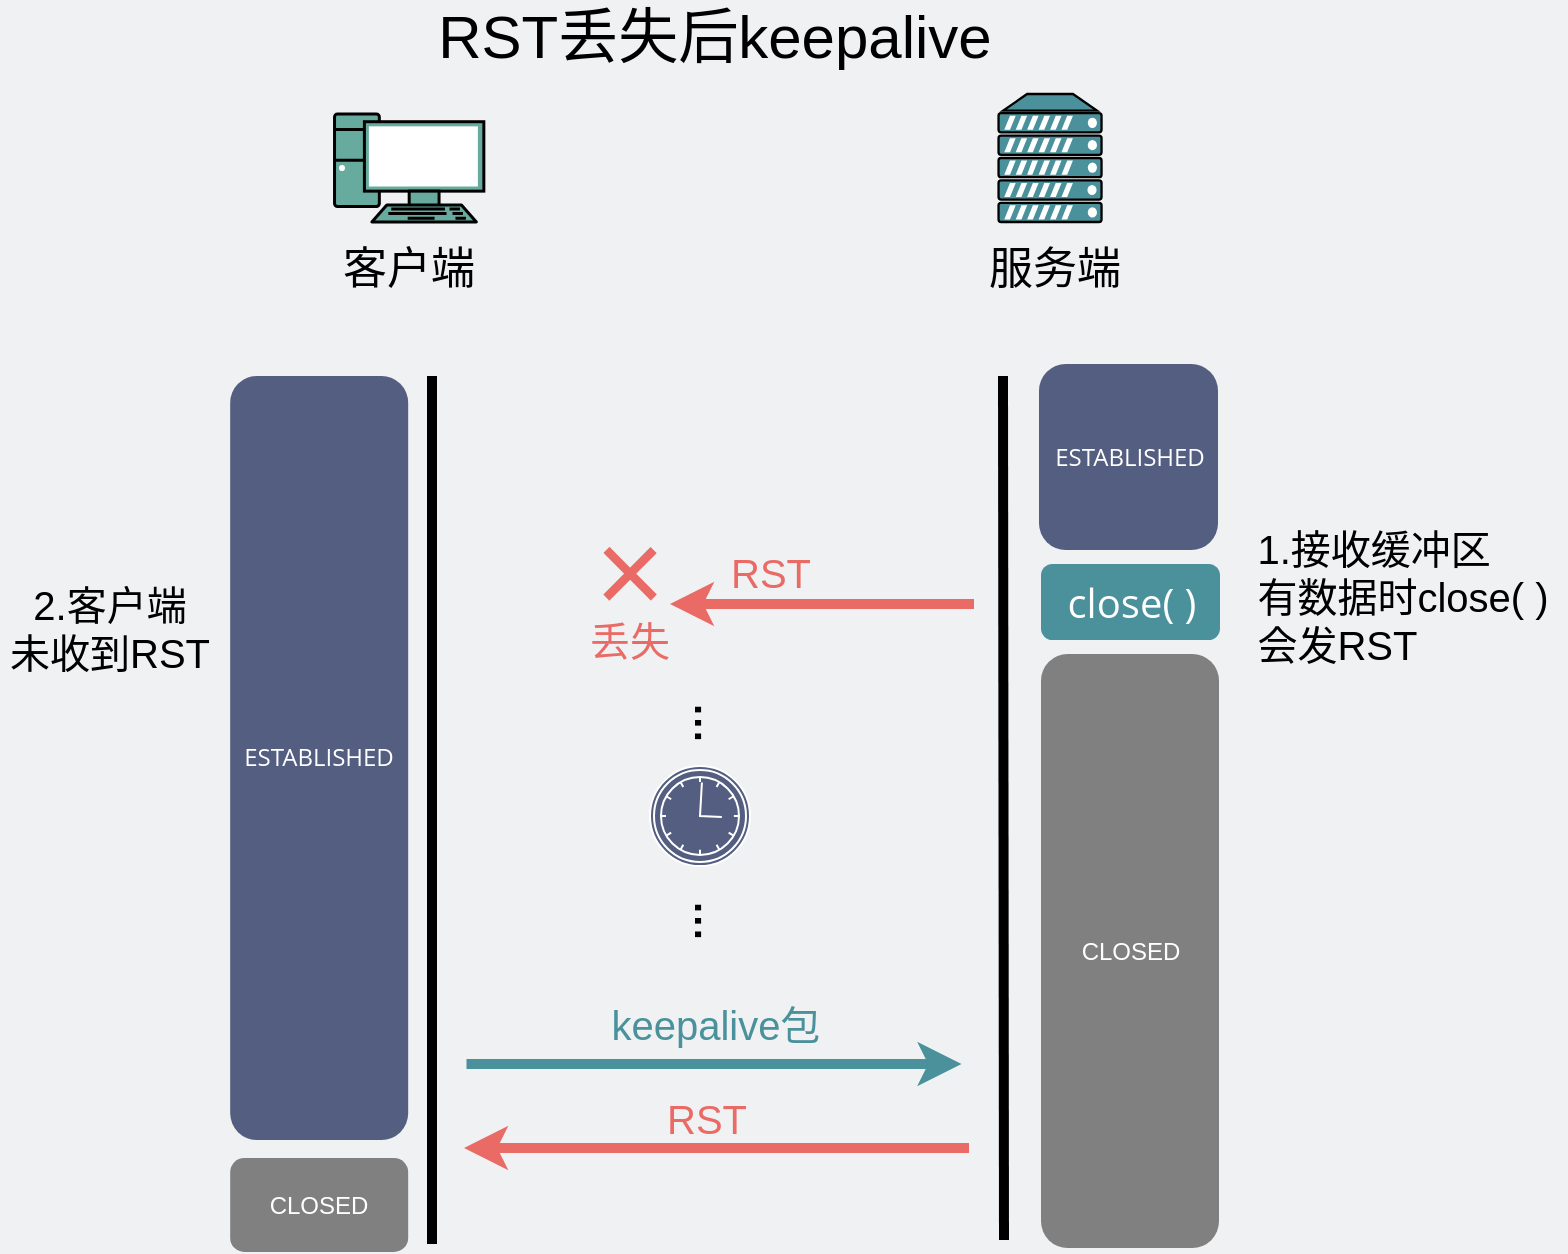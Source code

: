 <mxfile version="15.0.2" type="github">
  <diagram id="3228e29e-7158-1315-38df-8450db1d8a1d" name="Page-1">
    <mxGraphModel dx="1351" dy="-29" grid="0" gridSize="10" guides="1" tooltips="1" connect="1" arrows="1" fold="1" page="1" pageScale="1" pageWidth="850" pageHeight="720" background="#EFF1F3" math="0" shadow="0">
      <root>
        <mxCell id="0" />
        <mxCell id="1" parent="0" />
        <mxCell id="_KJd5dzx4qh3lxpyMWcO-2" value="" style="fontColor=#0066CC;verticalAlign=top;verticalLabelPosition=bottom;labelPosition=center;align=center;html=1;outlineConnect=0;gradientColor=none;gradientDirection=north;strokeWidth=2;shape=mxgraph.networks.pc;fillColor=#67AB9F;fontSize=30;" parent="1" vertex="1">
          <mxGeometry x="206.27" y="831" width="74.65" height="54" as="geometry" />
        </mxCell>
        <mxCell id="T-5VQnCJckOgUX1Wp16H-28" value="客户端" style="text;html=1;strokeColor=none;fillColor=none;align=center;verticalAlign=middle;whiteSpace=wrap;rounded=0;fontSize=22;" parent="1" vertex="1">
          <mxGeometry x="154.09" y="899" width="179" height="20" as="geometry" />
        </mxCell>
        <mxCell id="aH1-eks404bDhsACtXEq-2" value="" style="fontColor=#0066CC;verticalAlign=top;verticalLabelPosition=bottom;labelPosition=center;align=center;html=1;outlineConnect=0;gradientColor=none;gradientDirection=north;strokeWidth=2;shape=mxgraph.networks.server;fillColor=#4A919B;" parent="1" vertex="1">
          <mxGeometry x="538.27" y="821" width="51.5" height="64" as="geometry" />
        </mxCell>
        <mxCell id="aH1-eks404bDhsACtXEq-3" value="服务端" style="text;html=1;strokeColor=none;fillColor=none;align=center;verticalAlign=middle;whiteSpace=wrap;rounded=0;fontSize=22;" parent="1" vertex="1">
          <mxGeometry x="477.27" y="899" width="179" height="20" as="geometry" />
        </mxCell>
        <mxCell id="aH1-eks404bDhsACtXEq-4" value="&lt;font style=&quot;font-size: 30px&quot;&gt;RST丢失后keepalive&lt;/font&gt;" style="text;html=1;strokeColor=none;fillColor=none;align=center;verticalAlign=middle;whiteSpace=wrap;rounded=0;" parent="1" vertex="1">
          <mxGeometry x="198.5" y="778" width="395" height="28" as="geometry" />
        </mxCell>
        <mxCell id="aH1-eks404bDhsACtXEq-7" value="" style="endArrow=none;html=1;strokeWidth=5;" parent="1" edge="1">
          <mxGeometry width="50" height="50" relative="1" as="geometry">
            <mxPoint x="255" y="1396" as="sourcePoint" />
            <mxPoint x="255" y="962" as="targetPoint" />
          </mxGeometry>
        </mxCell>
        <mxCell id="aH1-eks404bDhsACtXEq-17" value="&lt;span style=&quot;font-family: &amp;quot;open sans&amp;quot; , &amp;quot;clear sans&amp;quot; , &amp;quot;helvetica neue&amp;quot; , &amp;quot;helvetica&amp;quot; , &amp;quot;arial&amp;quot; , sans-serif&quot;&gt;&lt;font style=&quot;font-size: 12px&quot;&gt;ESTABLISHED&lt;/font&gt;&lt;/span&gt;" style="rounded=1;whiteSpace=wrap;html=1;dashed=1;strokeWidth=3;strokeColor=none;fillColor=#535E80;fontColor=#FFFFFF;" parent="1" vertex="1">
          <mxGeometry x="558.5" y="956" width="89.5" height="93" as="geometry" />
        </mxCell>
        <mxCell id="YXoqQ_mGJv7HDvLP6CB5-1" value="" style="endArrow=none;html=1;strokeWidth=5;" parent="1" edge="1">
          <mxGeometry width="50" height="50" relative="1" as="geometry">
            <mxPoint x="541" y="1394" as="sourcePoint" />
            <mxPoint x="540.5" y="962" as="targetPoint" />
          </mxGeometry>
        </mxCell>
        <mxCell id="CZwPZS3a3ZRwMsVz8uld-6" value="&lt;font color=&quot;#ffffff&quot;&gt;CLOSED&lt;/font&gt;" style="rounded=1;whiteSpace=wrap;html=1;strokeWidth=3;strokeColor=none;fillColor=#808080;" parent="1" vertex="1">
          <mxGeometry x="559.5" y="1101" width="89" height="297" as="geometry" />
        </mxCell>
        <mxCell id="620c4s5pLBTuJ2dwkKwi-3" value="&lt;span style=&quot;font-family: &amp;#34;open sans&amp;#34; , &amp;#34;clear sans&amp;#34; , &amp;#34;helvetica neue&amp;#34; , &amp;#34;helvetica&amp;#34; , &amp;#34;arial&amp;#34; , sans-serif&quot;&gt;&lt;font style=&quot;font-size: 12px&quot;&gt;ESTABLISHED&lt;br&gt;&lt;/font&gt;&lt;/span&gt;" style="rounded=1;whiteSpace=wrap;html=1;dashed=1;strokeWidth=3;fillColor=#535E80;strokeColor=none;fontColor=#FFFFFF;" parent="1" vertex="1">
          <mxGeometry x="154.09" y="962" width="89" height="382" as="geometry" />
        </mxCell>
        <mxCell id="RZoSx3gHirty8Vm16f_1-17" value="&lt;div style=&quot;text-align: left&quot;&gt;&lt;span style=&quot;font-size: 20px&quot;&gt;1.接收缓冲区&lt;/span&gt;&lt;/div&gt;&lt;font style=&quot;font-size: 20px&quot;&gt;&lt;div style=&quot;text-align: left&quot;&gt;&lt;span&gt;有数据时close( )&lt;/span&gt;&lt;/div&gt;&lt;div style=&quot;text-align: left&quot;&gt;&lt;span&gt;会发RST&lt;/span&gt;&lt;/div&gt;&lt;/font&gt;" style="text;html=1;fillColor=none;align=center;verticalAlign=middle;whiteSpace=wrap;rounded=1;dashed=1;strokeWidth=3;" parent="1" vertex="1">
          <mxGeometry x="659" y="1028" width="162.73" height="88.5" as="geometry" />
        </mxCell>
        <mxCell id="RZoSx3gHirty8Vm16f_1-20" value="" style="endArrow=none;html=1;strokeWidth=5;startArrow=classic;startFill=1;endFill=0;fontColor=#4A919B;strokeColor=#EA6B66;" parent="1" edge="1">
          <mxGeometry width="50" height="50" relative="1" as="geometry">
            <mxPoint x="374" y="1076" as="sourcePoint" />
            <mxPoint x="526" y="1076" as="targetPoint" />
          </mxGeometry>
        </mxCell>
        <mxCell id="RZoSx3gHirty8Vm16f_1-21" value="RST" style="text;html=1;strokeColor=none;fillColor=none;align=center;verticalAlign=middle;whiteSpace=wrap;rounded=0;fontSize=20;rotation=0;fontColor=#EA6B66;" parent="1" vertex="1">
          <mxGeometry x="381" y="1044" width="87" height="32" as="geometry" />
        </mxCell>
        <mxCell id="RZoSx3gHirty8Vm16f_1-22" value="&lt;font color=&quot;#ffffff&quot;&gt;CLOSED&lt;/font&gt;" style="rounded=1;whiteSpace=wrap;html=1;strokeWidth=3;strokeColor=none;fillColor=#808080;" parent="1" vertex="1">
          <mxGeometry x="154.09" y="1353" width="89" height="47" as="geometry" />
        </mxCell>
        <mxCell id="RZoSx3gHirty8Vm16f_1-23" value="&lt;font style=&quot;font-size: 20px&quot;&gt;2.客户端&lt;br&gt;未收到RST&lt;br&gt;&lt;/font&gt;" style="text;html=1;fillColor=none;align=center;verticalAlign=middle;whiteSpace=wrap;rounded=0;dashed=1;strokeWidth=3;" parent="1" vertex="1">
          <mxGeometry x="39" y="1053" width="110" height="70" as="geometry" />
        </mxCell>
        <mxCell id="a9wMzhSq-2tXYps5j9kw-1" value="&lt;font style=&quot;font-size: 60px&quot; color=&quot;#ea6b66&quot;&gt;×&lt;/font&gt;" style="text;html=1;strokeColor=none;fillColor=none;align=center;verticalAlign=middle;whiteSpace=wrap;rounded=0;" parent="1" vertex="1">
          <mxGeometry x="334" y="1050" width="40" height="20" as="geometry" />
        </mxCell>
        <mxCell id="a9wMzhSq-2tXYps5j9kw-2" value="&lt;font style=&quot;font-size: 20px&quot; color=&quot;#ea6b66&quot;&gt;丢失&lt;/font&gt;" style="text;html=1;strokeColor=none;fillColor=none;align=center;verticalAlign=middle;whiteSpace=wrap;rounded=0;" parent="1" vertex="1">
          <mxGeometry x="324" y="1082" width="60" height="24" as="geometry" />
        </mxCell>
        <mxCell id="a9wMzhSq-2tXYps5j9kw-3" value="" style="endArrow=classic;html=1;strokeWidth=5;fontSize=20;fontColor=#4A919B;strokeColor=#4A919B;" parent="1" edge="1">
          <mxGeometry width="50" height="50" relative="1" as="geometry">
            <mxPoint x="272.25" y="1306" as="sourcePoint" />
            <mxPoint x="519.75" y="1306" as="targetPoint" />
          </mxGeometry>
        </mxCell>
        <mxCell id="a9wMzhSq-2tXYps5j9kw-4" value="keepalive包" style="text;html=1;strokeColor=none;fillColor=none;align=center;verticalAlign=middle;whiteSpace=wrap;rounded=0;fontSize=20;fontColor=#4A919B;" parent="1" vertex="1">
          <mxGeometry x="310" y="1275" width="174.25" height="21" as="geometry" />
        </mxCell>
        <mxCell id="a9wMzhSq-2tXYps5j9kw-5" value="" style="endArrow=none;html=1;strokeWidth=5;startArrow=classic;startFill=1;endFill=0;fontColor=#4A919B;strokeColor=#EA6B66;" parent="1" edge="1">
          <mxGeometry width="50" height="50" relative="1" as="geometry">
            <mxPoint x="271.01" y="1348" as="sourcePoint" />
            <mxPoint x="523.51" y="1348" as="targetPoint" />
          </mxGeometry>
        </mxCell>
        <mxCell id="a9wMzhSq-2tXYps5j9kw-6" value="RST" style="text;html=1;strokeColor=none;fillColor=none;align=center;verticalAlign=middle;whiteSpace=wrap;rounded=0;fontSize=20;rotation=0;fontColor=#EA6B66;" parent="1" vertex="1">
          <mxGeometry x="349" y="1317" width="87" height="32" as="geometry" />
        </mxCell>
        <mxCell id="MItT4q851IYaDBz2lIjK-1" value="&lt;font face=&quot;open sans, clear sans, helvetica neue, helvetica, arial, sans-serif&quot; style=&quot;font-size: 20px&quot;&gt;close( )&lt;/font&gt;" style="rounded=1;whiteSpace=wrap;html=1;dashed=1;strokeWidth=3;strokeColor=none;fontColor=#FFFFFF;fillColor=#4A919B;" parent="1" vertex="1">
          <mxGeometry x="559.5" y="1056" width="89.5" height="38" as="geometry" />
        </mxCell>
        <mxCell id="MItT4q851IYaDBz2lIjK-2" value="" style="points=[[0.145,0.145,0],[0.5,0,0],[0.855,0.145,0],[1,0.5,0],[0.855,0.855,0],[0.5,1,0],[0.145,0.855,0],[0,0.5,0]];shape=mxgraph.bpmn.event;html=1;verticalLabelPosition=bottom;labelBackgroundColor=#ffffff;verticalAlign=top;align=center;perimeter=ellipsePerimeter;outlineConnect=0;aspect=fixed;outline=catching;symbol=timer;fillColor=#535E80;strokeColor=#FFFFFF;" parent="1" vertex="1">
          <mxGeometry x="364" y="1157" width="50" height="50" as="geometry" />
        </mxCell>
        <mxCell id="MItT4q851IYaDBz2lIjK-3" value="&lt;span style=&quot;font-size: 20px&quot;&gt;&lt;b&gt;···&lt;/b&gt;&lt;/span&gt;" style="text;html=1;strokeColor=none;fillColor=none;align=center;verticalAlign=middle;whiteSpace=wrap;rounded=0;dashed=1;rotation=90;" parent="1" vertex="1">
          <mxGeometry x="369" y="1126" width="40" height="20" as="geometry" />
        </mxCell>
        <mxCell id="MItT4q851IYaDBz2lIjK-4" value="&lt;font style=&quot;font-size: 20px&quot;&gt;&lt;b&gt;···&lt;/b&gt;&lt;/font&gt;" style="text;html=1;strokeColor=none;fillColor=none;align=center;verticalAlign=middle;whiteSpace=wrap;rounded=0;dashed=1;rotation=90;" parent="1" vertex="1">
          <mxGeometry x="369" y="1225" width="40" height="20" as="geometry" />
        </mxCell>
      </root>
    </mxGraphModel>
  </diagram>
</mxfile>
